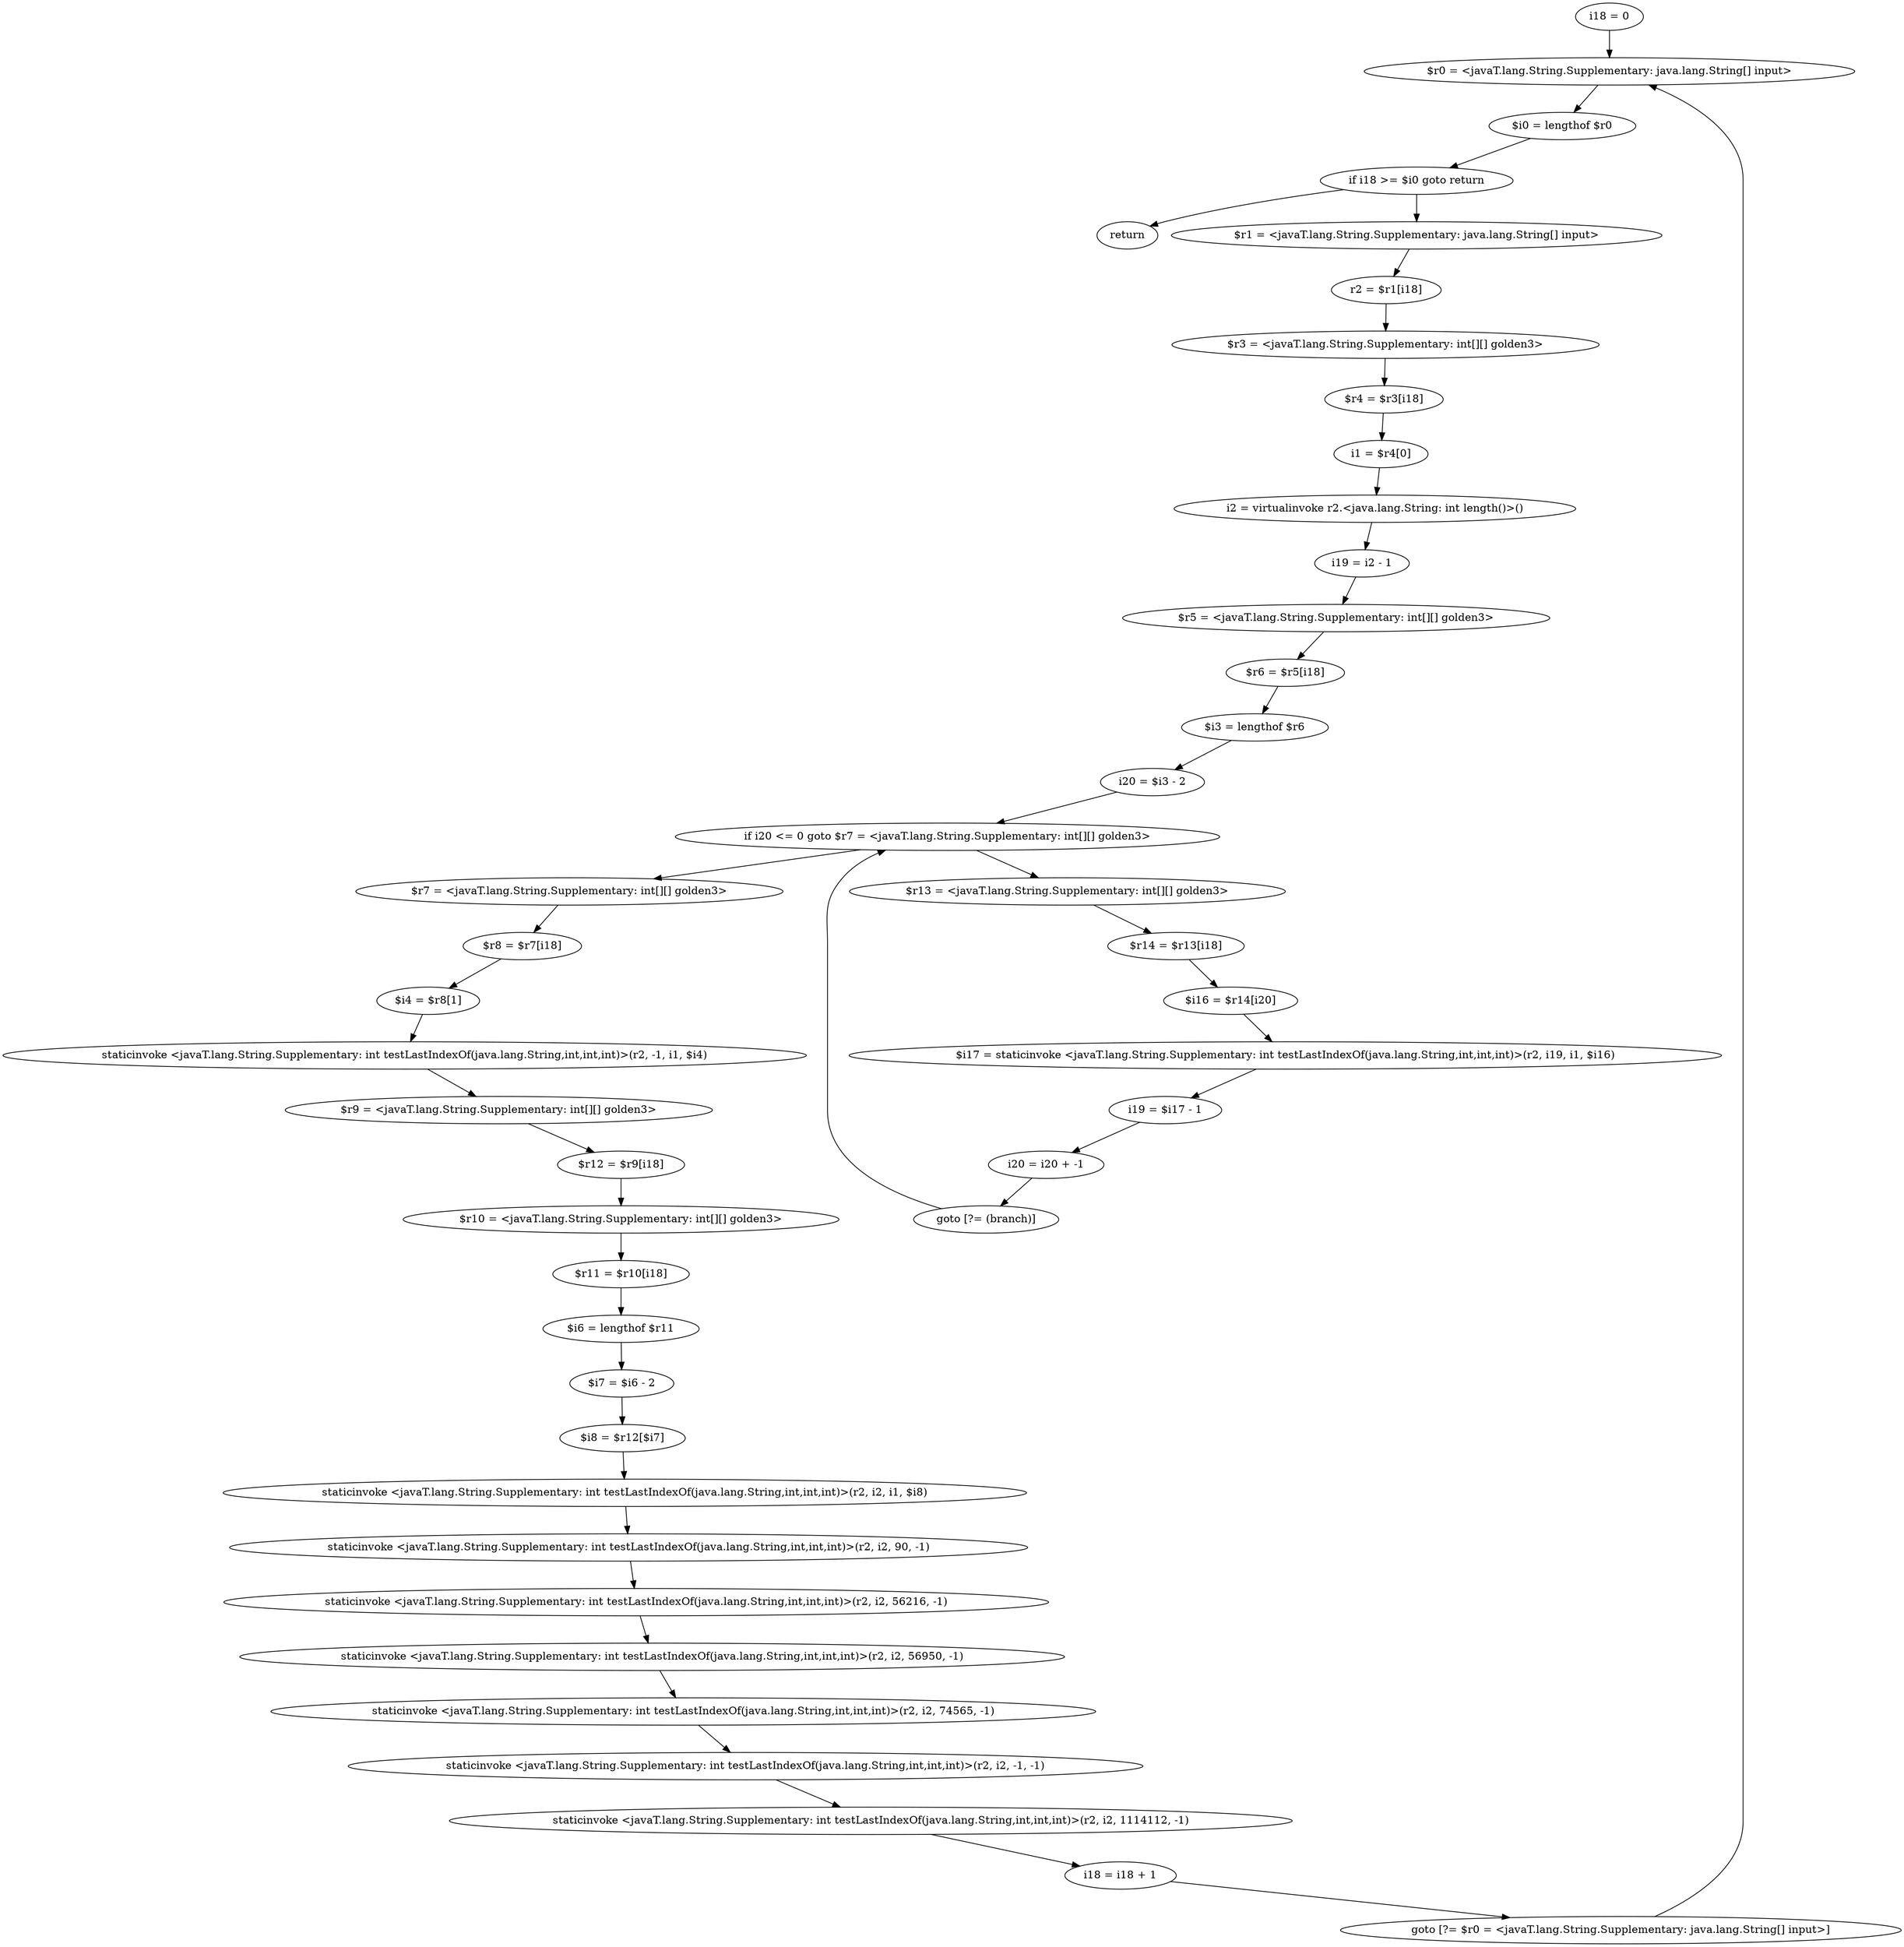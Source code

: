 digraph "unitGraph" {
    "i18 = 0"
    "$r0 = <javaT.lang.String.Supplementary: java.lang.String[] input>"
    "$i0 = lengthof $r0"
    "if i18 >= $i0 goto return"
    "$r1 = <javaT.lang.String.Supplementary: java.lang.String[] input>"
    "r2 = $r1[i18]"
    "$r3 = <javaT.lang.String.Supplementary: int[][] golden3>"
    "$r4 = $r3[i18]"
    "i1 = $r4[0]"
    "i2 = virtualinvoke r2.<java.lang.String: int length()>()"
    "i19 = i2 - 1"
    "$r5 = <javaT.lang.String.Supplementary: int[][] golden3>"
    "$r6 = $r5[i18]"
    "$i3 = lengthof $r6"
    "i20 = $i3 - 2"
    "if i20 <= 0 goto $r7 = <javaT.lang.String.Supplementary: int[][] golden3>"
    "$r13 = <javaT.lang.String.Supplementary: int[][] golden3>"
    "$r14 = $r13[i18]"
    "$i16 = $r14[i20]"
    "$i17 = staticinvoke <javaT.lang.String.Supplementary: int testLastIndexOf(java.lang.String,int,int,int)>(r2, i19, i1, $i16)"
    "i19 = $i17 - 1"
    "i20 = i20 + -1"
    "goto [?= (branch)]"
    "$r7 = <javaT.lang.String.Supplementary: int[][] golden3>"
    "$r8 = $r7[i18]"
    "$i4 = $r8[1]"
    "staticinvoke <javaT.lang.String.Supplementary: int testLastIndexOf(java.lang.String,int,int,int)>(r2, -1, i1, $i4)"
    "$r9 = <javaT.lang.String.Supplementary: int[][] golden3>"
    "$r12 = $r9[i18]"
    "$r10 = <javaT.lang.String.Supplementary: int[][] golden3>"
    "$r11 = $r10[i18]"
    "$i6 = lengthof $r11"
    "$i7 = $i6 - 2"
    "$i8 = $r12[$i7]"
    "staticinvoke <javaT.lang.String.Supplementary: int testLastIndexOf(java.lang.String,int,int,int)>(r2, i2, i1, $i8)"
    "staticinvoke <javaT.lang.String.Supplementary: int testLastIndexOf(java.lang.String,int,int,int)>(r2, i2, 90, -1)"
    "staticinvoke <javaT.lang.String.Supplementary: int testLastIndexOf(java.lang.String,int,int,int)>(r2, i2, 56216, -1)"
    "staticinvoke <javaT.lang.String.Supplementary: int testLastIndexOf(java.lang.String,int,int,int)>(r2, i2, 56950, -1)"
    "staticinvoke <javaT.lang.String.Supplementary: int testLastIndexOf(java.lang.String,int,int,int)>(r2, i2, 74565, -1)"
    "staticinvoke <javaT.lang.String.Supplementary: int testLastIndexOf(java.lang.String,int,int,int)>(r2, i2, -1, -1)"
    "staticinvoke <javaT.lang.String.Supplementary: int testLastIndexOf(java.lang.String,int,int,int)>(r2, i2, 1114112, -1)"
    "i18 = i18 + 1"
    "goto [?= $r0 = <javaT.lang.String.Supplementary: java.lang.String[] input>]"
    "return"
    "i18 = 0"->"$r0 = <javaT.lang.String.Supplementary: java.lang.String[] input>";
    "$r0 = <javaT.lang.String.Supplementary: java.lang.String[] input>"->"$i0 = lengthof $r0";
    "$i0 = lengthof $r0"->"if i18 >= $i0 goto return";
    "if i18 >= $i0 goto return"->"$r1 = <javaT.lang.String.Supplementary: java.lang.String[] input>";
    "if i18 >= $i0 goto return"->"return";
    "$r1 = <javaT.lang.String.Supplementary: java.lang.String[] input>"->"r2 = $r1[i18]";
    "r2 = $r1[i18]"->"$r3 = <javaT.lang.String.Supplementary: int[][] golden3>";
    "$r3 = <javaT.lang.String.Supplementary: int[][] golden3>"->"$r4 = $r3[i18]";
    "$r4 = $r3[i18]"->"i1 = $r4[0]";
    "i1 = $r4[0]"->"i2 = virtualinvoke r2.<java.lang.String: int length()>()";
    "i2 = virtualinvoke r2.<java.lang.String: int length()>()"->"i19 = i2 - 1";
    "i19 = i2 - 1"->"$r5 = <javaT.lang.String.Supplementary: int[][] golden3>";
    "$r5 = <javaT.lang.String.Supplementary: int[][] golden3>"->"$r6 = $r5[i18]";
    "$r6 = $r5[i18]"->"$i3 = lengthof $r6";
    "$i3 = lengthof $r6"->"i20 = $i3 - 2";
    "i20 = $i3 - 2"->"if i20 <= 0 goto $r7 = <javaT.lang.String.Supplementary: int[][] golden3>";
    "if i20 <= 0 goto $r7 = <javaT.lang.String.Supplementary: int[][] golden3>"->"$r13 = <javaT.lang.String.Supplementary: int[][] golden3>";
    "if i20 <= 0 goto $r7 = <javaT.lang.String.Supplementary: int[][] golden3>"->"$r7 = <javaT.lang.String.Supplementary: int[][] golden3>";
    "$r13 = <javaT.lang.String.Supplementary: int[][] golden3>"->"$r14 = $r13[i18]";
    "$r14 = $r13[i18]"->"$i16 = $r14[i20]";
    "$i16 = $r14[i20]"->"$i17 = staticinvoke <javaT.lang.String.Supplementary: int testLastIndexOf(java.lang.String,int,int,int)>(r2, i19, i1, $i16)";
    "$i17 = staticinvoke <javaT.lang.String.Supplementary: int testLastIndexOf(java.lang.String,int,int,int)>(r2, i19, i1, $i16)"->"i19 = $i17 - 1";
    "i19 = $i17 - 1"->"i20 = i20 + -1";
    "i20 = i20 + -1"->"goto [?= (branch)]";
    "goto [?= (branch)]"->"if i20 <= 0 goto $r7 = <javaT.lang.String.Supplementary: int[][] golden3>";
    "$r7 = <javaT.lang.String.Supplementary: int[][] golden3>"->"$r8 = $r7[i18]";
    "$r8 = $r7[i18]"->"$i4 = $r8[1]";
    "$i4 = $r8[1]"->"staticinvoke <javaT.lang.String.Supplementary: int testLastIndexOf(java.lang.String,int,int,int)>(r2, -1, i1, $i4)";
    "staticinvoke <javaT.lang.String.Supplementary: int testLastIndexOf(java.lang.String,int,int,int)>(r2, -1, i1, $i4)"->"$r9 = <javaT.lang.String.Supplementary: int[][] golden3>";
    "$r9 = <javaT.lang.String.Supplementary: int[][] golden3>"->"$r12 = $r9[i18]";
    "$r12 = $r9[i18]"->"$r10 = <javaT.lang.String.Supplementary: int[][] golden3>";
    "$r10 = <javaT.lang.String.Supplementary: int[][] golden3>"->"$r11 = $r10[i18]";
    "$r11 = $r10[i18]"->"$i6 = lengthof $r11";
    "$i6 = lengthof $r11"->"$i7 = $i6 - 2";
    "$i7 = $i6 - 2"->"$i8 = $r12[$i7]";
    "$i8 = $r12[$i7]"->"staticinvoke <javaT.lang.String.Supplementary: int testLastIndexOf(java.lang.String,int,int,int)>(r2, i2, i1, $i8)";
    "staticinvoke <javaT.lang.String.Supplementary: int testLastIndexOf(java.lang.String,int,int,int)>(r2, i2, i1, $i8)"->"staticinvoke <javaT.lang.String.Supplementary: int testLastIndexOf(java.lang.String,int,int,int)>(r2, i2, 90, -1)";
    "staticinvoke <javaT.lang.String.Supplementary: int testLastIndexOf(java.lang.String,int,int,int)>(r2, i2, 90, -1)"->"staticinvoke <javaT.lang.String.Supplementary: int testLastIndexOf(java.lang.String,int,int,int)>(r2, i2, 56216, -1)";
    "staticinvoke <javaT.lang.String.Supplementary: int testLastIndexOf(java.lang.String,int,int,int)>(r2, i2, 56216, -1)"->"staticinvoke <javaT.lang.String.Supplementary: int testLastIndexOf(java.lang.String,int,int,int)>(r2, i2, 56950, -1)";
    "staticinvoke <javaT.lang.String.Supplementary: int testLastIndexOf(java.lang.String,int,int,int)>(r2, i2, 56950, -1)"->"staticinvoke <javaT.lang.String.Supplementary: int testLastIndexOf(java.lang.String,int,int,int)>(r2, i2, 74565, -1)";
    "staticinvoke <javaT.lang.String.Supplementary: int testLastIndexOf(java.lang.String,int,int,int)>(r2, i2, 74565, -1)"->"staticinvoke <javaT.lang.String.Supplementary: int testLastIndexOf(java.lang.String,int,int,int)>(r2, i2, -1, -1)";
    "staticinvoke <javaT.lang.String.Supplementary: int testLastIndexOf(java.lang.String,int,int,int)>(r2, i2, -1, -1)"->"staticinvoke <javaT.lang.String.Supplementary: int testLastIndexOf(java.lang.String,int,int,int)>(r2, i2, 1114112, -1)";
    "staticinvoke <javaT.lang.String.Supplementary: int testLastIndexOf(java.lang.String,int,int,int)>(r2, i2, 1114112, -1)"->"i18 = i18 + 1";
    "i18 = i18 + 1"->"goto [?= $r0 = <javaT.lang.String.Supplementary: java.lang.String[] input>]";
    "goto [?= $r0 = <javaT.lang.String.Supplementary: java.lang.String[] input>]"->"$r0 = <javaT.lang.String.Supplementary: java.lang.String[] input>";
}
